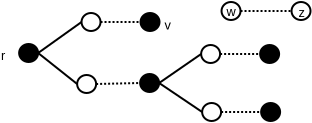 <?xml version="1.0" encoding="UTF-8"?>
<dia:diagram xmlns:dia="http://www.lysator.liu.se/~alla/dia/"><dia:layer name="Hintergrund" visible="true"><dia:object type="Standard - Ellipse" version="0" id="O0"><dia:attribute name="obj_pos"><dia:point val="4,8.05"/></dia:attribute><dia:attribute name="obj_bb"><dia:rectangle val="3.95,8;5,9"/></dia:attribute><dia:attribute name="elem_corner"><dia:point val="4,8.05"/></dia:attribute><dia:attribute name="elem_width"><dia:real val="0.95"/></dia:attribute><dia:attribute name="elem_height"><dia:real val="0.9"/></dia:attribute><dia:attribute name="inner_color"><dia:color val="#000000"/></dia:attribute></dia:object><dia:object type="Standard - Ellipse" version="0" id="O1"><dia:attribute name="obj_pos"><dia:point val="6.9,9.6"/></dia:attribute><dia:attribute name="obj_bb"><dia:rectangle val="6.85,9.55;7.9,10.55"/></dia:attribute><dia:attribute name="elem_corner"><dia:point val="6.9,9.6"/></dia:attribute><dia:attribute name="elem_width"><dia:real val="0.95"/></dia:attribute><dia:attribute name="elem_height"><dia:real val="0.9"/></dia:attribute></dia:object><dia:object type="Standard - Ellipse" version="0" id="O2"><dia:attribute name="obj_pos"><dia:point val="10.05,9.55"/></dia:attribute><dia:attribute name="obj_bb"><dia:rectangle val="10,9.5;11.05,10.5"/></dia:attribute><dia:attribute name="elem_corner"><dia:point val="10.05,9.55"/></dia:attribute><dia:attribute name="elem_width"><dia:real val="0.95"/></dia:attribute><dia:attribute name="elem_height"><dia:real val="0.9"/></dia:attribute><dia:attribute name="inner_color"><dia:color val="#000000"/></dia:attribute></dia:object><dia:object type="Standard - Line" version="0" id="O3"><dia:attribute name="obj_pos"><dia:point val="4.95,8.5"/></dia:attribute><dia:attribute name="obj_bb"><dia:rectangle val="4.88,8.43;6.97,10.12"/></dia:attribute><dia:attribute name="conn_endpoints"><dia:point val="4.95,8.5"/><dia:point val="6.9,10.05"/></dia:attribute><dia:attribute name="numcp"><dia:int val="1"/></dia:attribute><dia:connections><dia:connection handle="0" to="O0" connection="4"/><dia:connection handle="1" to="O1" connection="3"/></dia:connections></dia:object><dia:object type="Standard - Line" version="0" id="O4"><dia:attribute name="obj_pos"><dia:point val="7.85,10.05"/></dia:attribute><dia:attribute name="obj_bb"><dia:rectangle val="7.799,9.949;10.101,10.101"/></dia:attribute><dia:attribute name="conn_endpoints"><dia:point val="7.85,10.05"/><dia:point val="10.05,10"/></dia:attribute><dia:attribute name="numcp"><dia:int val="1"/></dia:attribute><dia:attribute name="line_style"><dia:enum val="4"/></dia:attribute><dia:connections><dia:connection handle="0" to="O1" connection="4"/><dia:connection handle="1" to="O2" connection="3"/></dia:connections></dia:object><dia:object type="Standard - Ellipse" version="0" id="O5"><dia:attribute name="obj_pos"><dia:point val="13.1,8.1"/></dia:attribute><dia:attribute name="obj_bb"><dia:rectangle val="13.05,8.05;14.1,9.05"/></dia:attribute><dia:attribute name="elem_corner"><dia:point val="13.1,8.1"/></dia:attribute><dia:attribute name="elem_width"><dia:real val="0.95"/></dia:attribute><dia:attribute name="elem_height"><dia:real val="0.9"/></dia:attribute></dia:object><dia:object type="Standard - Ellipse" version="0" id="O6"><dia:attribute name="obj_pos"><dia:point val="16.05,8.1"/></dia:attribute><dia:attribute name="obj_bb"><dia:rectangle val="16,8.05;17.05,9.05"/></dia:attribute><dia:attribute name="elem_corner"><dia:point val="16.05,8.1"/></dia:attribute><dia:attribute name="elem_width"><dia:real val="0.95"/></dia:attribute><dia:attribute name="elem_height"><dia:real val="0.9"/></dia:attribute><dia:attribute name="inner_color"><dia:color val="#000000"/></dia:attribute></dia:object><dia:object type="Standard - Line" version="0" id="O7"><dia:attribute name="obj_pos"><dia:point val="11,10"/></dia:attribute><dia:attribute name="obj_bb"><dia:rectangle val="10.93,8.48;13.17,10.07"/></dia:attribute><dia:attribute name="conn_endpoints"><dia:point val="11,10"/><dia:point val="13.1,8.55"/></dia:attribute><dia:attribute name="numcp"><dia:int val="1"/></dia:attribute><dia:connections><dia:connection handle="0" to="O2" connection="4"/><dia:connection handle="1" to="O5" connection="3"/></dia:connections></dia:object><dia:object type="Standard - Line" version="0" id="O8"><dia:attribute name="obj_pos"><dia:point val="14.05,8.55"/></dia:attribute><dia:attribute name="obj_bb"><dia:rectangle val="14,8.5;16.1,8.6"/></dia:attribute><dia:attribute name="conn_endpoints"><dia:point val="14.05,8.55"/><dia:point val="16.05,8.55"/></dia:attribute><dia:attribute name="numcp"><dia:int val="1"/></dia:attribute><dia:attribute name="line_style"><dia:enum val="4"/></dia:attribute><dia:connections><dia:connection handle="0" to="O5" connection="4"/><dia:connection handle="1" to="O6" connection="3"/></dia:connections></dia:object><dia:object type="Standard - Ellipse" version="0" id="O9"><dia:attribute name="obj_pos"><dia:point val="13.15,11"/></dia:attribute><dia:attribute name="obj_bb"><dia:rectangle val="13.1,10.95;14.15,11.95"/></dia:attribute><dia:attribute name="elem_corner"><dia:point val="13.15,11"/></dia:attribute><dia:attribute name="elem_width"><dia:real val="0.95"/></dia:attribute><dia:attribute name="elem_height"><dia:real val="0.9"/></dia:attribute></dia:object><dia:object type="Standard - Line" version="0" id="O10"><dia:attribute name="obj_pos"><dia:point val="11,10"/></dia:attribute><dia:attribute name="obj_bb"><dia:rectangle val="10.931,9.931;13.219,11.519"/></dia:attribute><dia:attribute name="conn_endpoints"><dia:point val="11,10"/><dia:point val="13.15,11.45"/></dia:attribute><dia:attribute name="numcp"><dia:int val="1"/></dia:attribute><dia:connections><dia:connection handle="0" to="O2" connection="4"/><dia:connection handle="1" to="O9" connection="3"/></dia:connections></dia:object><dia:object type="Standard - Ellipse" version="0" id="O11"><dia:attribute name="obj_pos"><dia:point val="16.1,11"/></dia:attribute><dia:attribute name="obj_bb"><dia:rectangle val="16.05,10.95;17.1,11.95"/></dia:attribute><dia:attribute name="elem_corner"><dia:point val="16.1,11"/></dia:attribute><dia:attribute name="elem_width"><dia:real val="0.95"/></dia:attribute><dia:attribute name="elem_height"><dia:real val="0.9"/></dia:attribute><dia:attribute name="inner_color"><dia:color val="#000000"/></dia:attribute></dia:object><dia:object type="Standard - Line" version="0" id="O12"><dia:attribute name="obj_pos"><dia:point val="14.1,11.45"/></dia:attribute><dia:attribute name="obj_bb"><dia:rectangle val="14.05,11.4;16.15,11.5"/></dia:attribute><dia:attribute name="conn_endpoints"><dia:point val="14.1,11.45"/><dia:point val="16.1,11.45"/></dia:attribute><dia:attribute name="numcp"><dia:int val="1"/></dia:attribute><dia:attribute name="line_style"><dia:enum val="4"/></dia:attribute><dia:connections><dia:connection handle="0" to="O9" connection="4"/><dia:connection handle="1" to="O11" connection="3"/></dia:connections></dia:object><dia:object type="Standard - Ellipse" version="0" id="O13"><dia:attribute name="obj_pos"><dia:point val="17.62,5.95"/></dia:attribute><dia:attribute name="obj_bb"><dia:rectangle val="17.57,5.9;18.62,6.9"/></dia:attribute><dia:attribute name="elem_corner"><dia:point val="17.62,5.95"/></dia:attribute><dia:attribute name="elem_width"><dia:real val="0.95"/></dia:attribute><dia:attribute name="elem_height"><dia:real val="0.9"/></dia:attribute></dia:object><dia:object type="Standard - Line" version="0" id="O14"><dia:attribute name="obj_pos"><dia:point val="15.07,6.4"/></dia:attribute><dia:attribute name="obj_bb"><dia:rectangle val="15.02,6.35;17.67,6.45"/></dia:attribute><dia:attribute name="conn_endpoints"><dia:point val="15.07,6.4"/><dia:point val="17.62,6.4"/></dia:attribute><dia:attribute name="numcp"><dia:int val="1"/></dia:attribute><dia:attribute name="line_style"><dia:enum val="4"/></dia:attribute><dia:connections><dia:connection handle="0" to="O15" connection="4"/><dia:connection handle="1" to="O13" connection="3"/></dia:connections></dia:object><dia:object type="Standard - Ellipse" version="0" id="O15"><dia:attribute name="obj_pos"><dia:point val="14.12,5.95"/></dia:attribute><dia:attribute name="obj_bb"><dia:rectangle val="14.07,5.9;15.12,6.9"/></dia:attribute><dia:attribute name="elem_corner"><dia:point val="14.12,5.95"/></dia:attribute><dia:attribute name="elem_width"><dia:real val="0.95"/></dia:attribute><dia:attribute name="elem_height"><dia:real val="0.9"/></dia:attribute></dia:object><dia:object type="Standard - Ellipse" version="0" id="O16"><dia:attribute name="obj_pos"><dia:point val="7.12,6.5"/></dia:attribute><dia:attribute name="obj_bb"><dia:rectangle val="7.07,6.45;8.12,7.45"/></dia:attribute><dia:attribute name="elem_corner"><dia:point val="7.12,6.5"/></dia:attribute><dia:attribute name="elem_width"><dia:real val="0.95"/></dia:attribute><dia:attribute name="elem_height"><dia:real val="0.9"/></dia:attribute></dia:object><dia:object type="Standard - Ellipse" version="0" id="O17"><dia:attribute name="obj_pos"><dia:point val="10.07,6.5"/></dia:attribute><dia:attribute name="obj_bb"><dia:rectangle val="10.02,6.45;11.07,7.45"/></dia:attribute><dia:attribute name="elem_corner"><dia:point val="10.07,6.5"/></dia:attribute><dia:attribute name="elem_width"><dia:real val="0.95"/></dia:attribute><dia:attribute name="elem_height"><dia:real val="0.9"/></dia:attribute><dia:attribute name="inner_color"><dia:color val="#000000"/></dia:attribute></dia:object><dia:object type="Standard - Line" version="0" id="O18"><dia:attribute name="obj_pos"><dia:point val="4.95,8.5"/></dia:attribute><dia:attribute name="obj_bb"><dia:rectangle val="4.88,6.88;7.189,8.57"/></dia:attribute><dia:attribute name="conn_endpoints"><dia:point val="4.95,8.5"/><dia:point val="7.12,6.95"/></dia:attribute><dia:attribute name="numcp"><dia:int val="1"/></dia:attribute><dia:connections><dia:connection handle="0" to="O0" connection="4"/><dia:connection handle="1" to="O16" connection="3"/></dia:connections></dia:object><dia:object type="Standard - Line" version="0" id="O19"><dia:attribute name="obj_pos"><dia:point val="8.07,6.95"/></dia:attribute><dia:attribute name="obj_bb"><dia:rectangle val="8.02,6.9;10.12,7"/></dia:attribute><dia:attribute name="conn_endpoints"><dia:point val="8.07,6.95"/><dia:point val="10.07,6.95"/></dia:attribute><dia:attribute name="numcp"><dia:int val="1"/></dia:attribute><dia:attribute name="line_style"><dia:enum val="4"/></dia:attribute><dia:connections><dia:connection handle="0" to="O16" connection="4"/><dia:connection handle="1" to="O17" connection="3"/></dia:connections></dia:object><dia:object type="Standard - Text" version="0" id="O20"><dia:attribute name="obj_pos"><dia:point val="3.2,8.85"/></dia:attribute><dia:attribute name="obj_bb"><dia:rectangle val="3.1,8.25;3.3,9.25"/></dia:attribute><dia:attribute name="text"><dia:composite type="text"><dia:attribute name="string"><dia:string>#r#</dia:string></dia:attribute><dia:attribute name="font"><dia:font family="arial" style="0" name="Helvetica"/></dia:attribute><dia:attribute name="height"><dia:real val="0.8"/></dia:attribute><dia:attribute name="pos"><dia:point val="3.2,8.85"/></dia:attribute><dia:attribute name="color"><dia:color val="#000000"/></dia:attribute><dia:attribute name="alignment"><dia:enum val="1"/></dia:attribute></dia:composite></dia:attribute></dia:object><dia:object type="Standard - Text" version="0" id="O21"><dia:attribute name="obj_pos"><dia:point val="14.594,6.65"/></dia:attribute><dia:attribute name="obj_bb"><dia:rectangle val="14.369,6.05;14.819,7.05"/></dia:attribute><dia:attribute name="text"><dia:composite type="text"><dia:attribute name="string"><dia:string>#w#</dia:string></dia:attribute><dia:attribute name="font"><dia:font family="arial" style="0" name="Helvetica"/></dia:attribute><dia:attribute name="height"><dia:real val="0.8"/></dia:attribute><dia:attribute name="pos"><dia:point val="14.594,6.65"/></dia:attribute><dia:attribute name="color"><dia:color val="#000000"/></dia:attribute><dia:attribute name="alignment"><dia:enum val="1"/></dia:attribute></dia:composite></dia:attribute></dia:object><dia:object type="Standard - Text" version="0" id="O22"><dia:attribute name="obj_pos"><dia:point val="18.12,6.7"/></dia:attribute><dia:attribute name="obj_bb"><dia:rectangle val="17.995,6.1;18.245,7.1"/></dia:attribute><dia:attribute name="text"><dia:composite type="text"><dia:attribute name="string"><dia:string>#z#</dia:string></dia:attribute><dia:attribute name="font"><dia:font family="arial" style="0" name="Helvetica"/></dia:attribute><dia:attribute name="height"><dia:real val="0.8"/></dia:attribute><dia:attribute name="pos"><dia:point val="18.12,6.7"/></dia:attribute><dia:attribute name="color"><dia:color val="#000000"/></dia:attribute><dia:attribute name="alignment"><dia:enum val="1"/></dia:attribute></dia:composite></dia:attribute></dia:object><dia:object type="Standard - Text" version="0" id="O23"><dia:attribute name="obj_pos"><dia:point val="11.419,7.325"/></dia:attribute><dia:attribute name="obj_bb"><dia:rectangle val="11.294,6.725;11.544,7.725"/></dia:attribute><dia:attribute name="text"><dia:composite type="text"><dia:attribute name="string"><dia:string>#v#</dia:string></dia:attribute><dia:attribute name="font"><dia:font family="arial" style="0" name="Helvetica"/></dia:attribute><dia:attribute name="height"><dia:real val="0.8"/></dia:attribute><dia:attribute name="pos"><dia:point val="11.419,7.325"/></dia:attribute><dia:attribute name="color"><dia:color val="#000000"/></dia:attribute><dia:attribute name="alignment"><dia:enum val="1"/></dia:attribute></dia:composite></dia:attribute></dia:object></dia:layer></dia:diagram>
